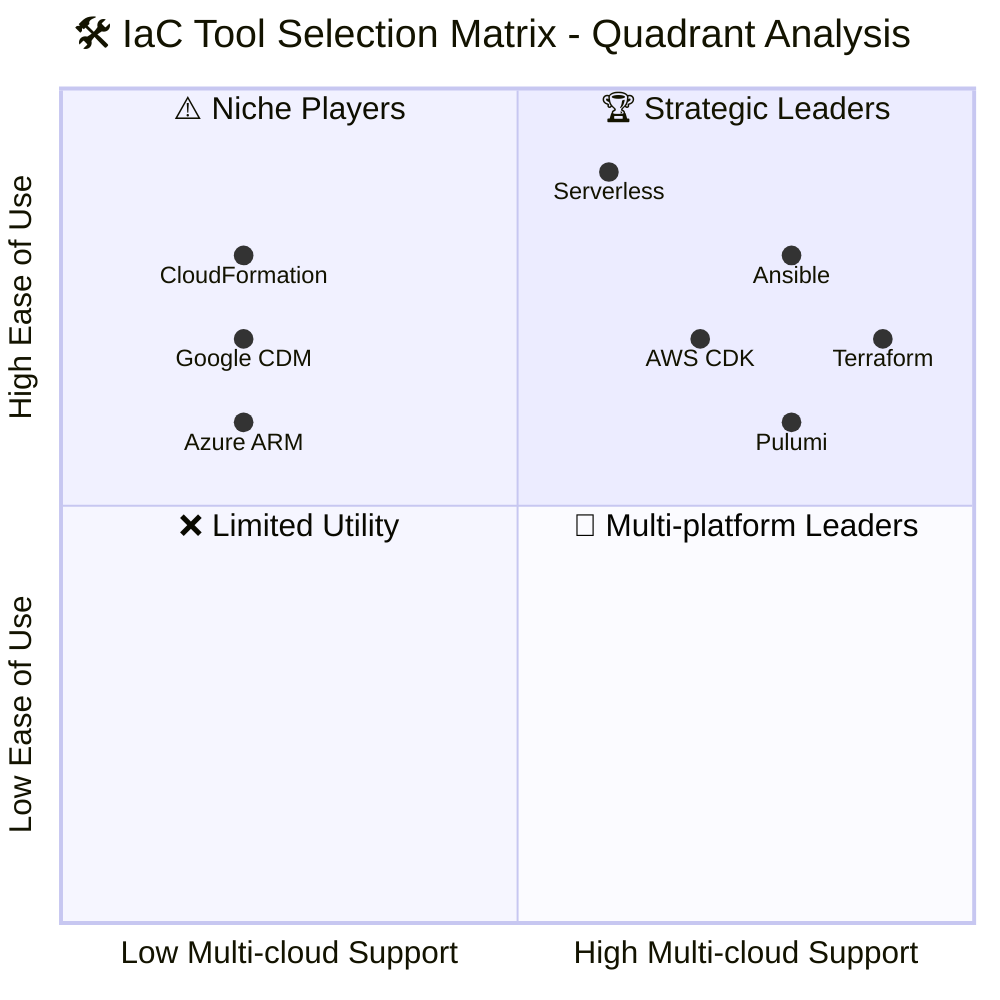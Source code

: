 quadrantChart
    title 🛠️ IaC Tool Selection Matrix - Quadrant Analysis
    x-axis Low Multi-cloud Support --> High Multi-cloud Support
    y-axis Low Ease of Use --> High Ease of Use
    quadrant-1 🏆 Strategic Leaders
    quadrant-2 ⚠️ Niche Players  
    quadrant-3 ❌ Limited Utility
    quadrant-4 🌟 Multi-platform Leaders
    
    Terraform: [0.9, 0.7]
    CloudFormation: [0.2, 0.8]
    Azure ARM: [0.2, 0.6]
    Google CDM: [0.2, 0.7]
    Ansible: [0.8, 0.8]
    Pulumi: [0.8, 0.6]
    AWS CDK: [0.7, 0.7]
    Serverless: [0.6, 0.9]